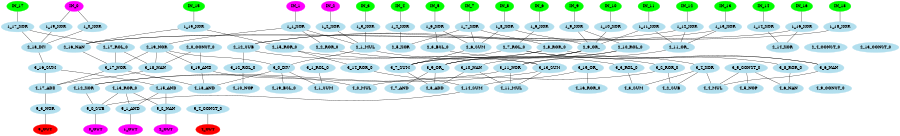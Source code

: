 digraph EACircuit {
rankdir=BT;
edge [dir=none];
size="6,6";
ordering=out;
node [color=magenta, style=filled];
"IN_0";
"IN_1";
"IN_2";
node [color=green, style=filled];
"IN_3";
"IN_4";
"IN_5";
"IN_6";
"IN_7";
"IN_8";
"IN_9";
"IN_10";
"IN_11";
"IN_12";
"IN_13";
"IN_14";
"IN_15";
"IN_16";
"IN_17";
"IN_18";
node [color=lightblue2, style=filled];
{ rank=same; "1_0_XOR"; "1_1_XOR"; "1_2_XOR"; "1_3_XOR"; "1_4_XOR"; "1_5_XOR"; "1_6_XOR"; "1_7_XOR"; "1_8_XOR"; "1_9_XOR"; "1_10_XOR"; "1_11_XOR"; "1_12_XOR"; "1_13_XOR"; "1_14_XOR"; "1_15_XOR"; "1_16_XOR"; "1_17_XOR"; "1_18_XOR"; "1_19_XOR"; }
"1_0_XOR" -> "IN_0";
"1_1_XOR" -> "IN_1";
"1_2_XOR" -> "IN_2";
"1_3_XOR" -> "IN_3";
"1_4_XOR" -> "IN_4";
"1_5_XOR" -> "IN_5";
"1_6_XOR" -> "IN_6";
"1_7_XOR" -> "IN_7";
"1_8_XOR" -> "IN_8";
"1_9_XOR" -> "IN_9";
"1_10_XOR" -> "IN_10";
"1_11_XOR" -> "IN_11";
"1_12_XOR" -> "IN_12";
"1_13_XOR" -> "IN_13";
"1_14_XOR" -> "IN_14";
"1_15_XOR" -> "IN_15";
"1_16_XOR" -> "IN_16";
"1_17_XOR" -> "IN_17";
"1_18_XOR" -> "IN_18";
"1_19_XOR" -> "IN_0";
node [color=lightblue2, style=filled];
{ rank=same; "2_0_CONST_0"; "2_1_MUL"; "2_2_ROR_0"; "2_3_BSL_0"; "2_4_CONST_0"; "2_5_XOR"; "2_6_SUM"; "2_7_ROL_0"; "2_8_ROR_0"; "2_9_OR_"; "2_10_ROL_0"; "2_11_OR_"; "2_12_SUB"; "2_13_CONST_0"; "2_14_XOR"; "2_15_ROR_0"; "2_16_NAN"; "2_17_ROL_0"; "2_18_DIV"; "2_19_NOR"; }
"2_1_MUL" -> "1_1_XOR";
"2_1_MUL" -> "1_2_XOR";
"2_1_MUL" -> "1_3_XOR";
"2_2_ROR_0" -> "1_1_XOR";
"2_3_BSL_0" -> "1_5_XOR";
"2_5_XOR" -> "1_4_XOR";
"2_5_XOR" -> "1_7_XOR";
"2_6_SUM" -> "1_5_XOR";
"2_6_SUM" -> "1_7_XOR";
"2_6_SUM" -> "1_8_XOR";
"2_7_ROL_0" -> "1_6_XOR";
"2_8_ROR_0" -> "1_7_XOR";
"2_9_OR_" -> "1_8_XOR";
"2_9_OR_" -> "1_9_XOR";
"2_9_OR_" -> "1_10_XOR";
"2_9_OR_" -> "1_11_XOR";
"2_10_ROL_0" -> "1_9_XOR";
"2_11_OR_" -> "1_11_XOR";
"2_11_OR_" -> "1_12_XOR";
"2_11_OR_" -> "1_13_XOR";
"2_12_SUB" -> "1_12_XOR";
"2_12_SUB" -> "1_13_XOR";
"2_14_XOR" -> "1_14_XOR";
"2_14_XOR" -> "1_16_XOR";
"2_15_ROR_0" -> "1_15_XOR";
"2_16_NAN" -> "1_15_XOR";
"2_16_NAN" -> "1_16_XOR";
"2_16_NAN" -> "1_18_XOR";
"2_17_ROL_0" -> "1_17_XOR";
"2_18_DIV" -> "1_17_XOR";
"2_18_DIV" -> "1_19_XOR";
"2_18_DIV" -> "1_0_XOR";
"2_19_NOR" -> "1_1_XOR";
node [color=lightblue2, style=filled];
{ rank=same; "3_0_DIV"; "3_1_ROL_0"; "3_2_ROR_0"; "3_3_ROL_0"; "3_4_XOR"; "3_5_CONST_0"; "3_6_NAN"; "3_7_SUM"; "3_8_ROR_0"; "3_9_OR_"; "3_10_NAN"; "3_11_NOR"; "3_12_ROL_0"; "3_13_SUM"; "3_14_ROR_0"; "3_15_OR_"; "3_16_SUM"; "3_17_NOR"; "3_18_NAN"; "3_19_AND"; }
"3_0_DIV" -> "2_19_NOR";
"3_0_DIV" -> "2_1_MUL";
"3_2_ROR_0" -> "2_1_MUL";
"3_3_ROL_0" -> "2_2_ROR_0";
"3_4_XOR" -> "2_3_BSL_0";
"3_6_NAN" -> "2_7_ROL_0";
"3_6_NAN" -> "2_8_ROR_0";
"3_7_SUM" -> "2_6_SUM";
"3_7_SUM" -> "2_7_ROL_0";
"3_7_SUM" -> "2_8_ROR_0";
"3_7_SUM" -> "2_9_OR_";
"3_8_ROR_0" -> "2_7_ROL_0";
"3_9_OR_" -> "2_8_ROR_0";
"3_9_OR_" -> "2_9_OR_";
"3_9_OR_" -> "2_10_ROL_0";
"3_10_NAN" -> "2_9_OR_";
"3_11_NOR" -> "2_10_ROL_0";
"3_11_NOR" -> "2_11_OR_";
"3_12_ROL_0" -> "2_12_SUB";
"3_13_SUM" -> "2_12_SUB";
"3_13_SUM" -> "2_15_ROR_0";
"3_14_ROR_0" -> "2_15_ROR_0";
"3_16_SUM" -> "2_18_DIV";
"3_17_NOR" -> "2_16_NAN";
"3_17_NOR" -> "2_17_ROL_0";
"3_17_NOR" -> "2_19_NOR";
"3_18_NAN" -> "2_17_ROL_0";
"3_18_NAN" -> "2_19_NOR";
"3_18_NAN" -> "2_0_CONST_0";
"3_19_AND" -> "2_19_NOR";
"3_19_AND" -> "2_0_CONST_0";
node [color=lightblue2, style=filled];
{ rank=same; "4_0_MUL"; "4_1_SUM"; "4_2_SUB"; "4_3_SUM"; "4_4_MUL"; "4_5_NOP"; "4_6_NAN"; "4_7_AND"; "4_8_ADD"; "4_9_CONST_0"; "4_10_NOP"; "4_11_MUL"; "4_12_XOR"; "4_13_ROR_0"; "4_14_SUM"; "4_15_AND"; "4_16_ROR_0"; "4_17_ADD"; "4_18_AND"; "4_19_BSL_0"; }
"4_0_MUL" -> "3_19_AND";
"4_0_MUL" -> "3_2_ROR_0";
"4_1_SUM" -> "3_0_DIV";
"4_1_SUM" -> "3_1_ROL_0";
"4_2_SUB" -> "3_2_ROR_0";
"4_2_SUB" -> "3_4_XOR";
"4_3_SUM" -> "3_3_ROL_0";
"4_3_SUM" -> "3_4_XOR";
"4_4_MUL" -> "3_4_XOR";
"4_4_MUL" -> "3_5_CONST_0";
"4_4_MUL" -> "3_6_NAN";
"4_5_NOP" -> "3_5_CONST_0";
"4_6_NAN" -> "3_5_CONST_0";
"4_6_NAN" -> "3_8_ROR_0";
"4_7_AND" -> "3_9_OR_";
"4_8_ADD" -> "3_7_SUM";
"4_8_ADD" -> "3_9_OR_";
"4_8_ADD" -> "3_10_NAN";
"4_10_NOP" -> "3_12_ROL_0";
"4_11_MUL" -> "3_10_NAN";
"4_11_MUL" -> "3_11_NOR";
"4_11_MUL" -> "3_13_SUM";
"4_12_XOR" -> "3_11_NOR";
"4_12_XOR" -> "3_13_SUM";
"4_14_SUM" -> "3_14_ROR_0";
"4_14_SUM" -> "3_15_OR_";
"4_15_AND" -> "3_16_SUM";
"4_16_ROR_0" -> "3_15_OR_";
"4_17_ADD" -> "3_16_SUM";
"4_17_ADD" -> "3_17_NOR";
"4_17_ADD" -> "3_18_NAN";
"4_18_AND" -> "3_17_NOR";
"4_18_AND" -> "3_19_AND";
"4_18_AND" -> "3_0_DIV";
"4_19_BSL_0" -> "3_0_DIV";
node [color=lightblue2, style=filled];
{ rank=same; "5_0_SUB"; "5_1_AND"; "5_2_NAN"; "5_3_NOR"; "5_4_CONST_0"; }
"5_0_SUB" -> "4_12_XOR";
"5_0_SUB" -> "4_13_ROR_0";
"5_0_SUB" -> "4_14_SUM";
"5_1_AND" -> "4_13_ROR_0";
"5_1_AND" -> "4_15_AND";
"5_2_NAN" -> "4_13_ROR_0";
"5_2_NAN" -> "4_15_AND";
"5_3_NOR" -> "4_17_ADD";
node [color=magenta];
"0_OUT" -> "5_0_SUB";
"1_OUT" -> "5_1_AND";
"2_OUT" -> "5_2_NAN";
node [color=red];
"3_OUT" -> "5_3_NOR";
"4_OUT" -> "5_4_CONST_0";
}